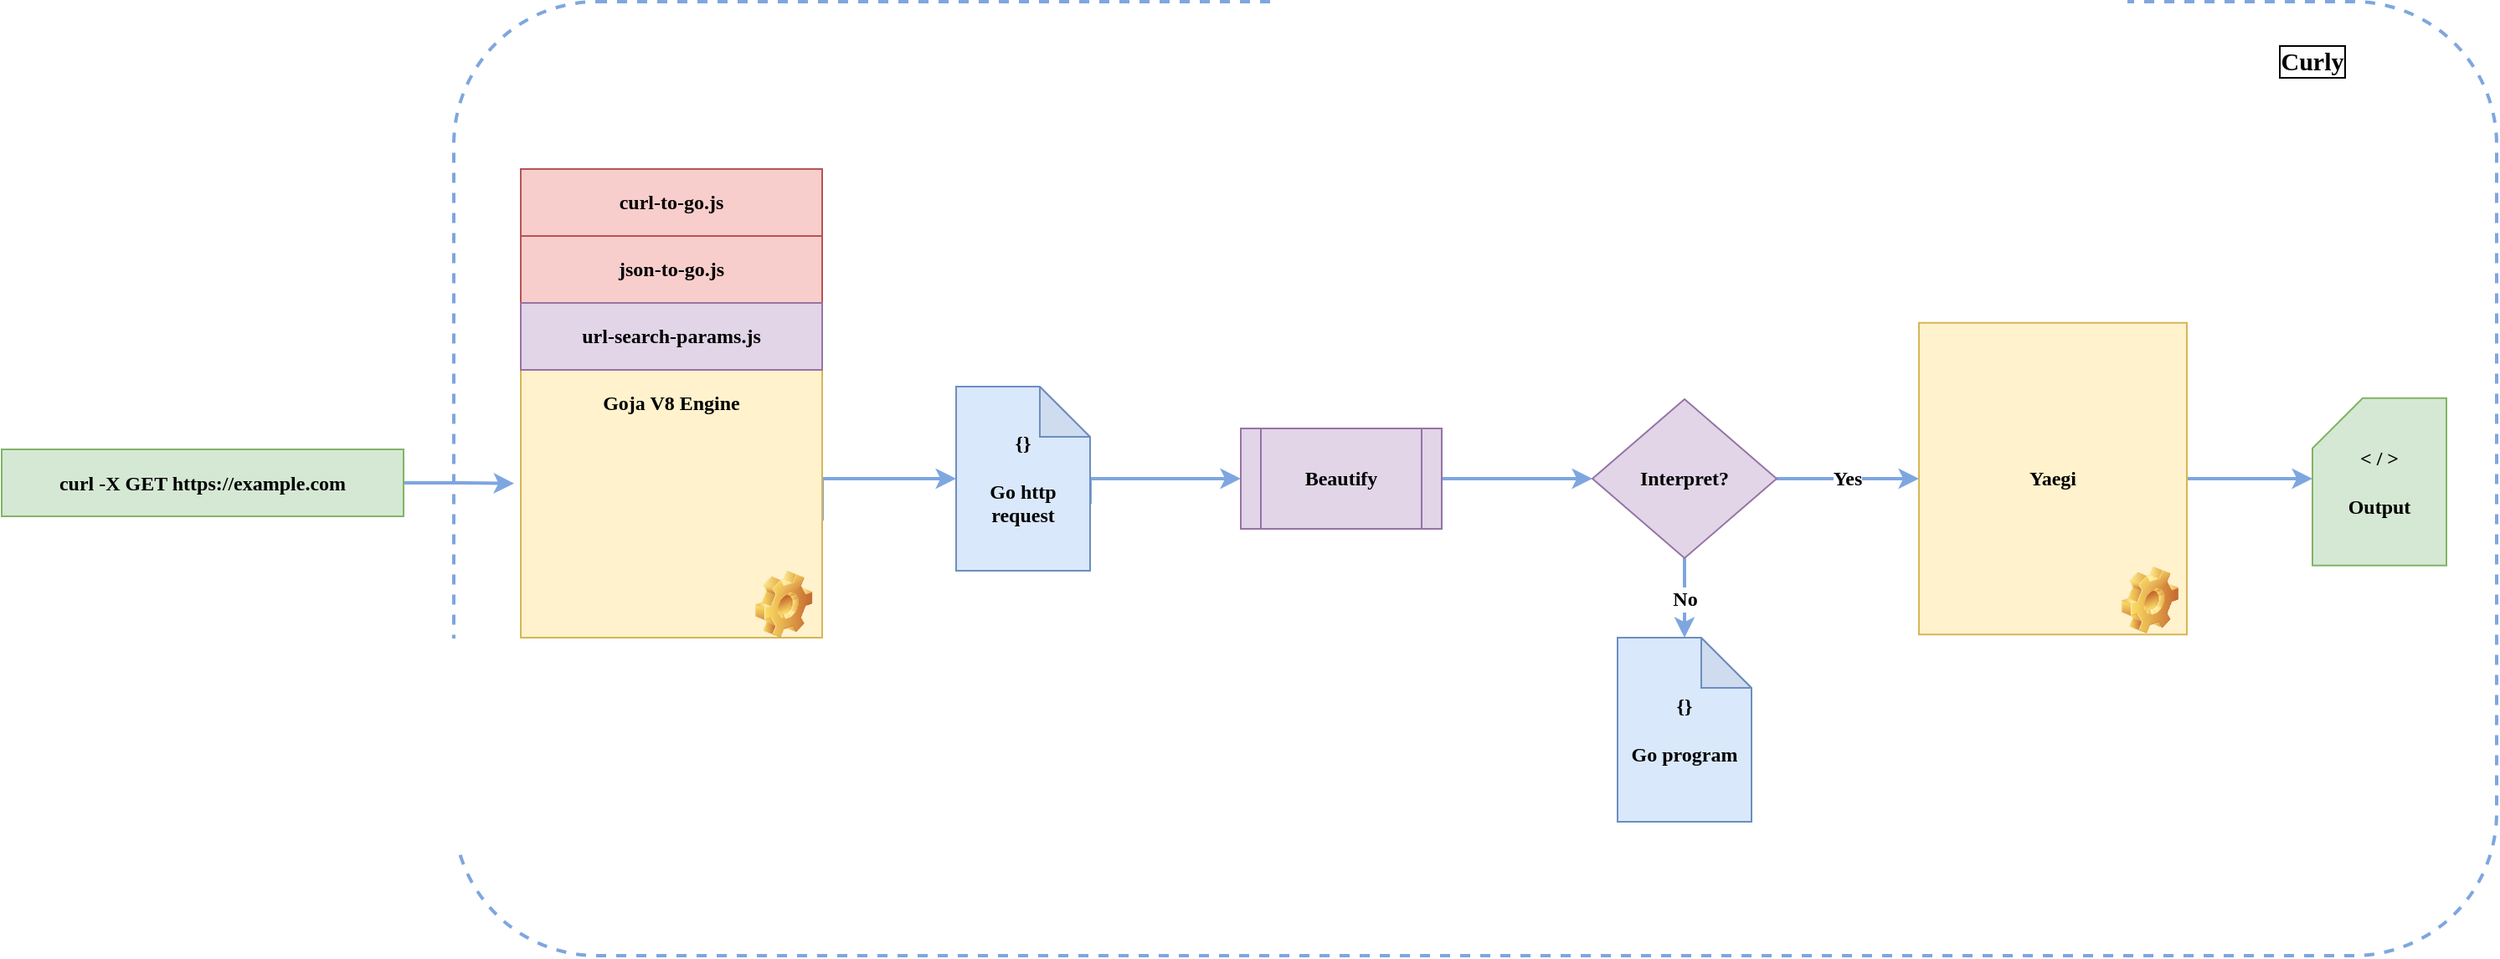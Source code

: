 <mxfile version="20.1.4"><diagram id="eTy7imgmZcuoQcoeSB3c" name="Page-1"><mxGraphModel dx="2054" dy="1140" grid="1" gridSize="10" guides="1" tooltips="1" connect="1" arrows="1" fold="1" page="1" pageScale="1" pageWidth="850" pageHeight="1100" math="0" shadow="0"><root><mxCell id="0"/><mxCell id="1" parent="0"/><mxCell id="VHKC0EYZ7uyWWHtmQ6ph-24" value="" style="rounded=1;whiteSpace=wrap;html=1;fontFamily=Fira Code;fontSource=https%3A%2F%2Ffonts.googleapis.com%2Fcss%3Ffamily%3DFira%2BCode;fontSize=12;labelBackgroundColor=#FFFFFF;labelBorderColor=default;dashed=1;strokeWidth=2;strokeColor=#7EA6E0;fillColor=none;" vertex="1" parent="1"><mxGeometry x="320" y="140" width="1220" height="570" as="geometry"/></mxCell><mxCell id="VHKC0EYZ7uyWWHtmQ6ph-17" style="edgeStyle=orthogonalEdgeStyle;rounded=0;orthogonalLoop=1;jettySize=auto;html=1;exitX=1;exitY=0.75;exitDx=0;exitDy=0;entryX=0;entryY=0.5;entryDx=0;entryDy=0;entryPerimeter=0;fontFamily=Fira Code;fontSource=https%3A%2F%2Ffonts.googleapis.com%2Fcss%3Ffamily%3DFira%2BCode;strokeWidth=2;strokeColor=#7EA6E0;" edge="1" parent="1" source="VHKC0EYZ7uyWWHtmQ6ph-2" target="VHKC0EYZ7uyWWHtmQ6ph-8"><mxGeometry relative="1" as="geometry"><Array as="points"><mxPoint x="540" y="425"/></Array></mxGeometry></mxCell><mxCell id="VHKC0EYZ7uyWWHtmQ6ph-2" value="&lt;font data-font-src=&quot;https://fonts.googleapis.com/css?family=Fira+Code&quot; face=&quot;Fira Code&quot;&gt;&lt;b&gt;Goja V8 Engine&lt;/b&gt;&lt;/font&gt;" style="rounded=0;whiteSpace=wrap;html=1;fillColor=#fff2cc;strokeColor=#d6b656;" vertex="1" parent="1"><mxGeometry x="360" y="240" width="180" height="280" as="geometry"/></mxCell><mxCell id="VHKC0EYZ7uyWWHtmQ6ph-16" style="edgeStyle=orthogonalEdgeStyle;rounded=0;orthogonalLoop=1;jettySize=auto;html=1;exitX=1;exitY=0.5;exitDx=0;exitDy=0;entryX=-0.022;entryY=0.671;entryDx=0;entryDy=0;entryPerimeter=0;fontFamily=Fira Code;fontSource=https%3A%2F%2Ffonts.googleapis.com%2Fcss%3Ffamily%3DFira%2BCode;strokeWidth=2;strokeColor=#7EA6E0;" edge="1" parent="1" source="VHKC0EYZ7uyWWHtmQ6ph-3" target="VHKC0EYZ7uyWWHtmQ6ph-2"><mxGeometry relative="1" as="geometry"/></mxCell><mxCell id="VHKC0EYZ7uyWWHtmQ6ph-3" value="&lt;font data-font-src=&quot;https://fonts.googleapis.com/css?family=Fira+Code&quot; face=&quot;Fira Code&quot;&gt;&lt;b&gt;curl -X GET https://example.com&lt;/b&gt;&lt;/font&gt;" style="rounded=0;whiteSpace=wrap;html=1;fillColor=#d5e8d4;strokeColor=#82b366;" vertex="1" parent="1"><mxGeometry x="50" y="407.5" width="240" height="40" as="geometry"/></mxCell><mxCell id="VHKC0EYZ7uyWWHtmQ6ph-4" value="&lt;b&gt;&lt;font data-font-src=&quot;https://fonts.googleapis.com/css?family=Fira+Code&quot; face=&quot;Fira Code&quot;&gt;curl-to-go.js&lt;/font&gt;&lt;/b&gt;" style="rounded=0;whiteSpace=wrap;html=1;fillColor=#f8cecc;strokeColor=#b85450;" vertex="1" parent="1"><mxGeometry x="360" y="240" width="180" height="40" as="geometry"/></mxCell><mxCell id="VHKC0EYZ7uyWWHtmQ6ph-5" value="&lt;b&gt;&lt;font data-font-src=&quot;https://fonts.googleapis.com/css?family=Fira+Code&quot; face=&quot;Fira Code&quot;&gt;json-to-go.js&lt;/font&gt;&lt;/b&gt;" style="rounded=0;whiteSpace=wrap;html=1;fillColor=#f8cecc;strokeColor=#b85450;" vertex="1" parent="1"><mxGeometry x="360" y="280" width="180" height="40" as="geometry"/></mxCell><mxCell id="VHKC0EYZ7uyWWHtmQ6ph-7" value="&lt;b&gt;&lt;font data-font-src=&quot;https://fonts.googleapis.com/css?family=Fira+Code&quot; face=&quot;Fira Code&quot;&gt;url-search-params.js&lt;/font&gt;&lt;/b&gt;" style="rounded=0;whiteSpace=wrap;html=1;fillColor=#e1d5e7;strokeColor=#9673a6;" vertex="1" parent="1"><mxGeometry x="360" y="320" width="180" height="40" as="geometry"/></mxCell><mxCell id="VHKC0EYZ7uyWWHtmQ6ph-18" style="edgeStyle=orthogonalEdgeStyle;rounded=0;orthogonalLoop=1;jettySize=auto;html=1;exitX=0;exitY=0;exitDx=80;exitDy=70;exitPerimeter=0;entryX=0;entryY=0.5;entryDx=0;entryDy=0;fontFamily=Fira Code;fontSource=https%3A%2F%2Ffonts.googleapis.com%2Fcss%3Ffamily%3DFira%2BCode;strokeWidth=2;strokeColor=#7EA6E0;" edge="1" parent="1" source="VHKC0EYZ7uyWWHtmQ6ph-8" target="VHKC0EYZ7uyWWHtmQ6ph-10"><mxGeometry relative="1" as="geometry"><Array as="points"><mxPoint x="700" y="425"/></Array></mxGeometry></mxCell><mxCell id="VHKC0EYZ7uyWWHtmQ6ph-8" value="&lt;div&gt;&lt;b&gt;{}&lt;/b&gt;&lt;/div&gt;&lt;div&gt;&lt;b&gt;&lt;br&gt;&lt;/b&gt;&lt;/div&gt;&lt;div&gt;&lt;b&gt;Go http request&lt;br&gt;&lt;/b&gt;&lt;/div&gt;" style="shape=note;whiteSpace=wrap;html=1;backgroundOutline=1;darkOpacity=0.05;fontFamily=Fira Code;fontSource=https%3A%2F%2Ffonts.googleapis.com%2Fcss%3Ffamily%3DFira%2BCode;fillColor=#dae8fc;strokeColor=#6c8ebf;" vertex="1" parent="1"><mxGeometry x="620" y="370" width="80" height="110" as="geometry"/></mxCell><mxCell id="VHKC0EYZ7uyWWHtmQ6ph-9" value="" style="shape=image;html=1;verticalLabelPosition=bottom;verticalAlign=top;imageAspect=1;aspect=fixed;image=img/clipart/Gear_128x128.png;fontFamily=Fira Code;fontSource=https%3A%2F%2Ffonts.googleapis.com%2Fcss%3Ffamily%3DFira%2BCode;" vertex="1" parent="1"><mxGeometry x="500" y="480" width="34.1" height="40" as="geometry"/></mxCell><mxCell id="VHKC0EYZ7uyWWHtmQ6ph-19" style="edgeStyle=orthogonalEdgeStyle;rounded=0;orthogonalLoop=1;jettySize=auto;html=1;exitX=1;exitY=0.5;exitDx=0;exitDy=0;entryX=0;entryY=0.5;entryDx=0;entryDy=0;fontFamily=Fira Code;fontSource=https%3A%2F%2Ffonts.googleapis.com%2Fcss%3Ffamily%3DFira%2BCode;strokeWidth=2;strokeColor=#7EA6E0;" edge="1" parent="1" source="VHKC0EYZ7uyWWHtmQ6ph-10" target="VHKC0EYZ7uyWWHtmQ6ph-15"><mxGeometry relative="1" as="geometry"/></mxCell><mxCell id="VHKC0EYZ7uyWWHtmQ6ph-10" value="&lt;b&gt;Beautify&lt;/b&gt;" style="shape=process;whiteSpace=wrap;html=1;backgroundOutline=1;fontFamily=Fira Code;fontSource=https%3A%2F%2Ffonts.googleapis.com%2Fcss%3Ffamily%3DFira%2BCode;fillColor=#e1d5e7;strokeColor=#9673a6;" vertex="1" parent="1"><mxGeometry x="790" y="395" width="120" height="60" as="geometry"/></mxCell><mxCell id="VHKC0EYZ7uyWWHtmQ6ph-11" value="&lt;div&gt;&lt;b&gt;{}&lt;/b&gt;&lt;/div&gt;&lt;div&gt;&lt;b&gt;&lt;br&gt;&lt;/b&gt;&lt;/div&gt;&lt;div&gt;&lt;b&gt;Go program&lt;br&gt;&lt;/b&gt;&lt;/div&gt;" style="shape=note;whiteSpace=wrap;html=1;backgroundOutline=1;darkOpacity=0.05;fontFamily=Fira Code;fontSource=https%3A%2F%2Ffonts.googleapis.com%2Fcss%3Ffamily%3DFira%2BCode;fillColor=#dae8fc;strokeColor=#6c8ebf;" vertex="1" parent="1"><mxGeometry x="1015" y="520" width="80" height="110" as="geometry"/></mxCell><mxCell id="VHKC0EYZ7uyWWHtmQ6ph-23" style="edgeStyle=orthogonalEdgeStyle;rounded=0;orthogonalLoop=1;jettySize=auto;html=1;exitX=1;exitY=0.5;exitDx=0;exitDy=0;entryX=0;entryY=0.481;entryDx=0;entryDy=0;entryPerimeter=0;fontFamily=Fira Code;fontSource=https%3A%2F%2Ffonts.googleapis.com%2Fcss%3Ffamily%3DFira%2BCode;strokeWidth=2;strokeColor=#7EA6E0;" edge="1" parent="1" source="VHKC0EYZ7uyWWHtmQ6ph-12" target="VHKC0EYZ7uyWWHtmQ6ph-13"><mxGeometry relative="1" as="geometry"/></mxCell><mxCell id="VHKC0EYZ7uyWWHtmQ6ph-12" value="&lt;b&gt;&lt;font data-font-src=&quot;https://fonts.googleapis.com/css?family=Fira+Code&quot; face=&quot;Fira Code&quot;&gt;Yaegi&lt;/font&gt;&lt;/b&gt;" style="rounded=0;whiteSpace=wrap;html=1;fillColor=#fff2cc;strokeColor=#d6b656;" vertex="1" parent="1"><mxGeometry x="1195" y="331.88" width="160" height="186.25" as="geometry"/></mxCell><mxCell id="VHKC0EYZ7uyWWHtmQ6ph-13" value="&lt;div&gt;&lt;b&gt;&amp;lt; / &amp;gt;&lt;/b&gt;&lt;/div&gt;&lt;div&gt;&lt;b&gt;&lt;br&gt;&lt;/b&gt;&lt;/div&gt;&lt;div&gt;&lt;b&gt;Output&lt;br&gt;&lt;/b&gt;&lt;/div&gt;" style="shape=card;whiteSpace=wrap;html=1;fontFamily=Fira Code;fontSource=https%3A%2F%2Ffonts.googleapis.com%2Fcss%3Ffamily%3DFira%2BCode;fillColor=#d5e8d4;strokeColor=#82b366;" vertex="1" parent="1"><mxGeometry x="1430" y="376.88" width="80" height="100" as="geometry"/></mxCell><mxCell id="VHKC0EYZ7uyWWHtmQ6ph-14" value="" style="shape=image;html=1;verticalLabelPosition=bottom;verticalAlign=top;imageAspect=1;aspect=fixed;image=img/clipart/Gear_128x128.png;fontFamily=Fira Code;fontSource=https%3A%2F%2Ffonts.googleapis.com%2Fcss%3Ffamily%3DFira%2BCode;" vertex="1" parent="1"><mxGeometry x="1315.9" y="477.5" width="34.1" height="40" as="geometry"/></mxCell><mxCell id="VHKC0EYZ7uyWWHtmQ6ph-20" value="No" style="edgeStyle=orthogonalEdgeStyle;rounded=0;orthogonalLoop=1;jettySize=auto;html=1;exitX=0.5;exitY=1;exitDx=0;exitDy=0;entryX=0.5;entryY=0;entryDx=0;entryDy=0;entryPerimeter=0;fontFamily=Fira Code;fontSource=https%3A%2F%2Ffonts.googleapis.com%2Fcss%3Ffamily%3DFira%2BCode;strokeWidth=2;strokeColor=#7EA6E0;fontSize=12;fontStyle=1" edge="1" parent="1" source="VHKC0EYZ7uyWWHtmQ6ph-15" target="VHKC0EYZ7uyWWHtmQ6ph-11"><mxGeometry relative="1" as="geometry"/></mxCell><mxCell id="VHKC0EYZ7uyWWHtmQ6ph-21" value="&lt;b&gt;Yes&lt;/b&gt;" style="edgeStyle=orthogonalEdgeStyle;rounded=0;orthogonalLoop=1;jettySize=auto;html=1;exitX=1;exitY=0.5;exitDx=0;exitDy=0;entryX=0;entryY=0.5;entryDx=0;entryDy=0;fontFamily=Fira Code;fontSource=https%3A%2F%2Ffonts.googleapis.com%2Fcss%3Ffamily%3DFira%2BCode;strokeWidth=2;strokeColor=#7EA6E0;fontSize=12;" edge="1" parent="1" source="VHKC0EYZ7uyWWHtmQ6ph-15" target="VHKC0EYZ7uyWWHtmQ6ph-12"><mxGeometry relative="1" as="geometry"/></mxCell><mxCell id="VHKC0EYZ7uyWWHtmQ6ph-15" value="&lt;b&gt;Interpret?&lt;/b&gt;" style="rhombus;whiteSpace=wrap;html=1;fontFamily=Fira Code;fontSource=https%3A%2F%2Ffonts.googleapis.com%2Fcss%3Ffamily%3DFira%2BCode;fillColor=#e1d5e7;strokeColor=#9673a6;" vertex="1" parent="1"><mxGeometry x="1000" y="377.5" width="110" height="95" as="geometry"/></mxCell><mxCell id="VHKC0EYZ7uyWWHtmQ6ph-25" value="&lt;font style=&quot;font-size: 15px;&quot;&gt;&lt;b&gt;Curly&lt;/b&gt;&lt;/font&gt;" style="text;html=1;strokeColor=none;fillColor=none;align=center;verticalAlign=middle;whiteSpace=wrap;rounded=0;dashed=1;labelBackgroundColor=#FFFFFF;labelBorderColor=default;fontFamily=Fira Code;fontSource=https%3A%2F%2Ffonts.googleapis.com%2Fcss%3Ffamily%3DFira%2BCode;fontSize=12;" vertex="1" parent="1"><mxGeometry x="1400" y="160" width="60" height="30" as="geometry"/></mxCell></root></mxGraphModel></diagram></mxfile>